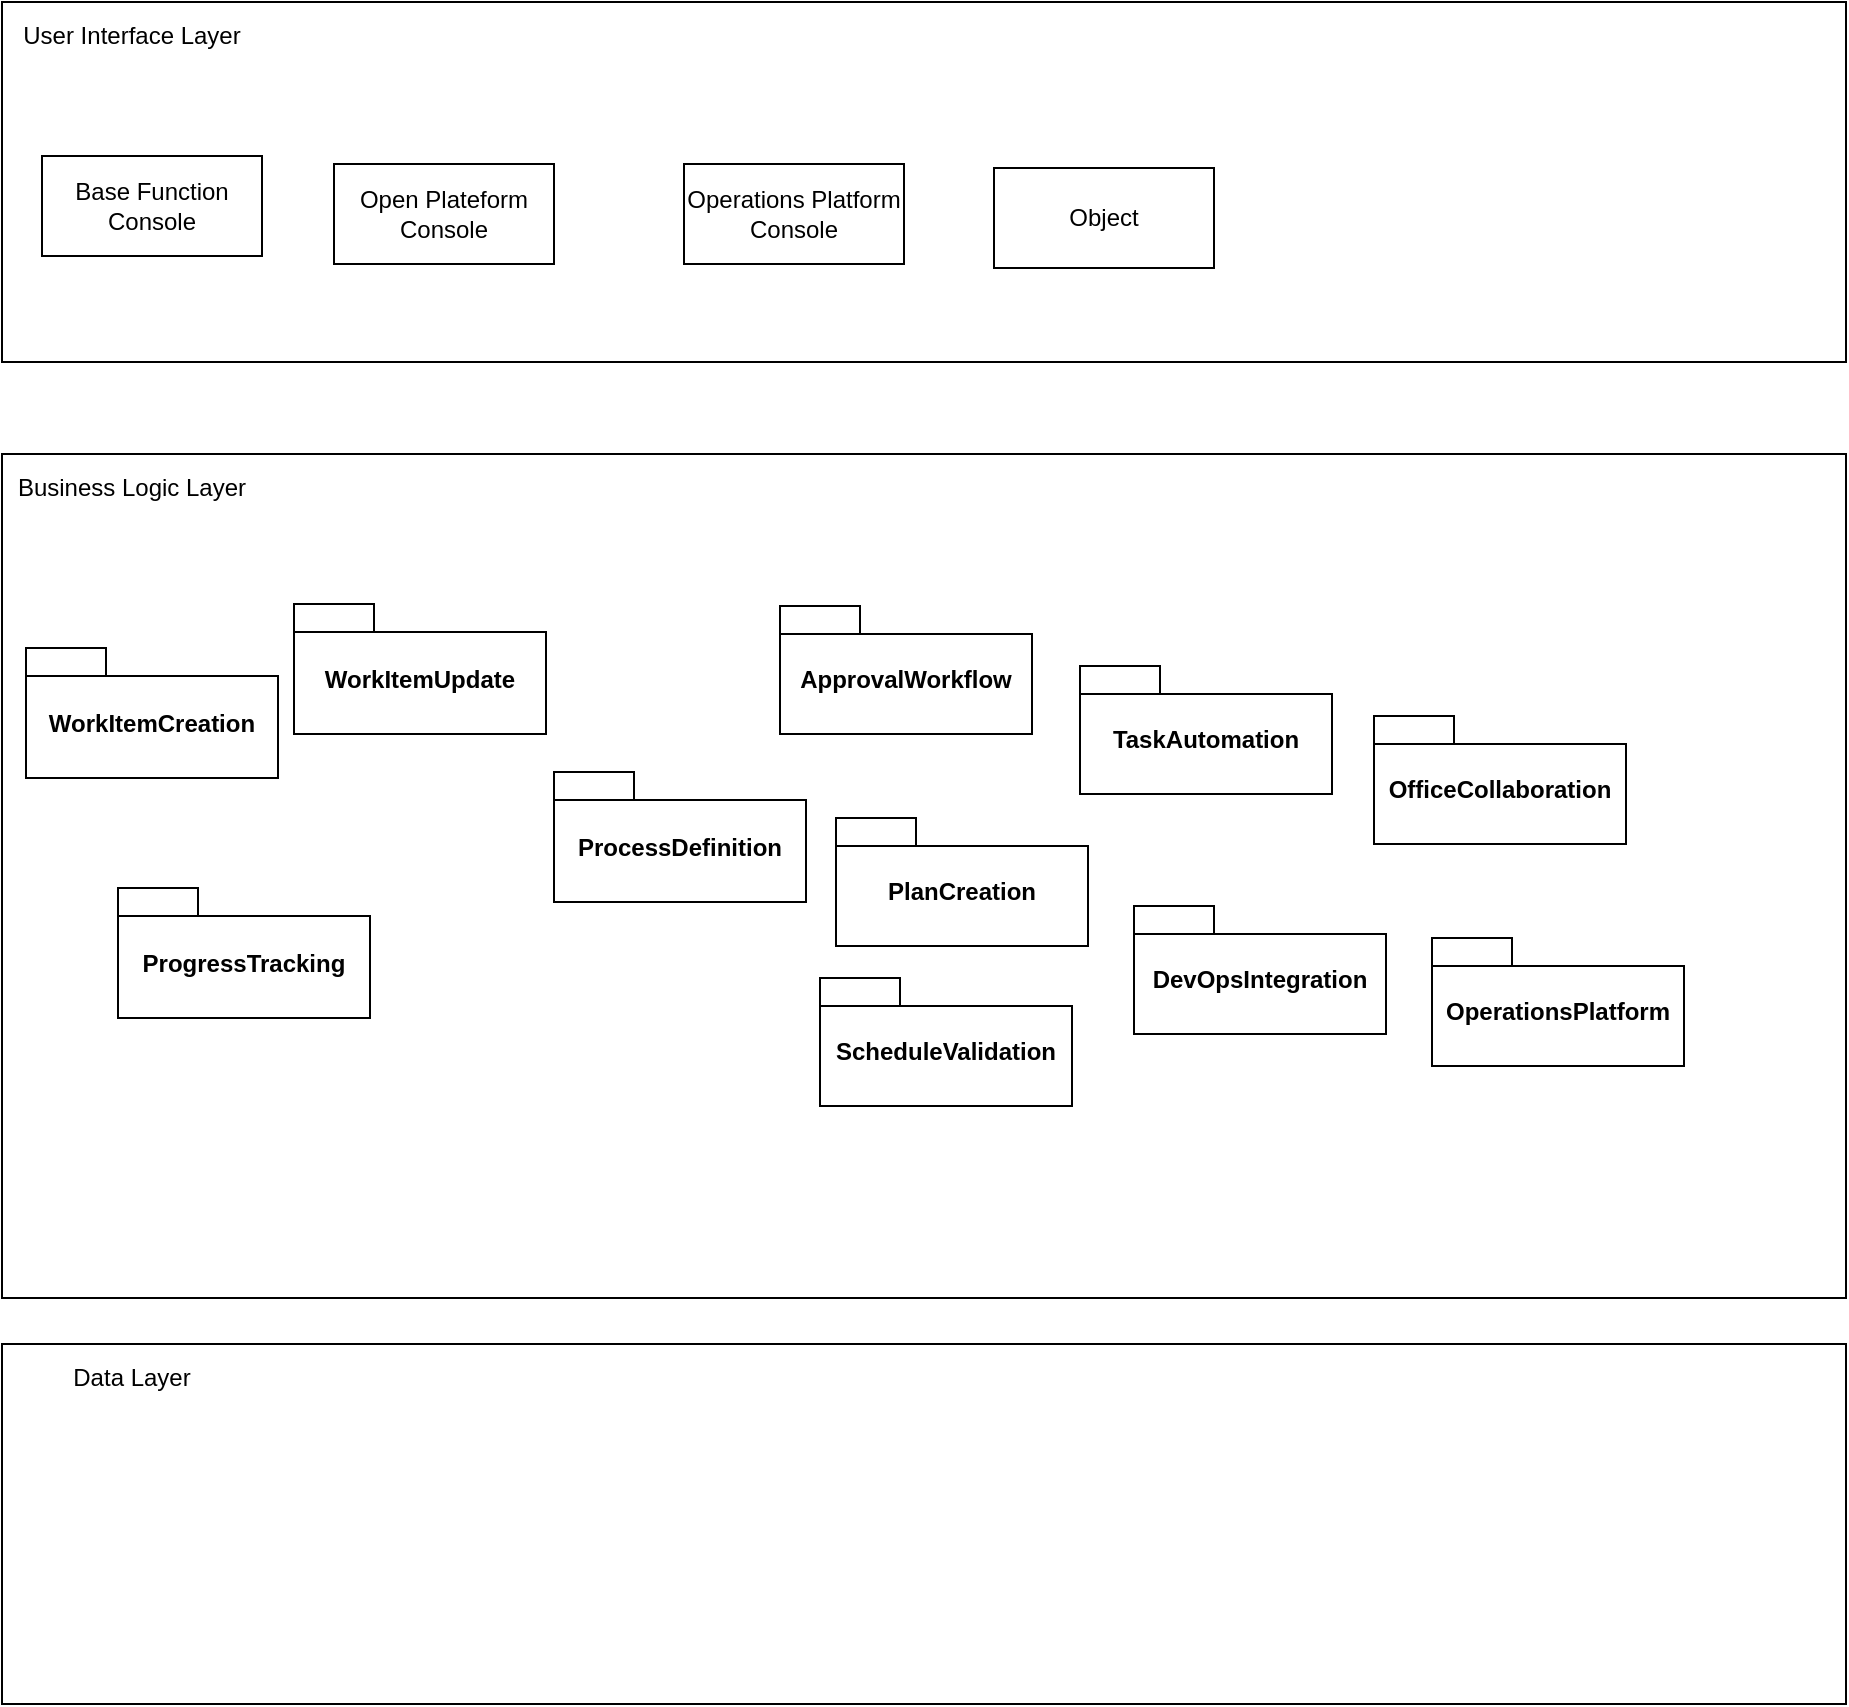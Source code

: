<mxfile version="26.1.2">
  <diagram name="第 1 页" id="LAimbSd9u4otUmIS_u9X">
    <mxGraphModel dx="1642" dy="1185" grid="0" gridSize="10" guides="1" tooltips="1" connect="1" arrows="1" fold="1" page="0" pageScale="1" pageWidth="827" pageHeight="1169" math="0" shadow="0">
      <root>
        <mxCell id="0" />
        <mxCell id="1" parent="0" />
        <mxCell id="-5gHlo677Q9oYCEak8Rk-1" value="" style="rounded=0;whiteSpace=wrap;html=1;" vertex="1" parent="1">
          <mxGeometry x="-355" y="-366" width="922" height="180" as="geometry" />
        </mxCell>
        <mxCell id="-5gHlo677Q9oYCEak8Rk-2" value="" style="rounded=0;whiteSpace=wrap;html=1;" vertex="1" parent="1">
          <mxGeometry x="-355" y="-140" width="922" height="422" as="geometry" />
        </mxCell>
        <mxCell id="-5gHlo677Q9oYCEak8Rk-3" value="" style="rounded=0;whiteSpace=wrap;html=1;" vertex="1" parent="1">
          <mxGeometry x="-355" y="305" width="922" height="180" as="geometry" />
        </mxCell>
        <mxCell id="-5gHlo677Q9oYCEak8Rk-4" value="User Interface Layer" style="text;html=1;align=center;verticalAlign=middle;whiteSpace=wrap;rounded=0;" vertex="1" parent="1">
          <mxGeometry x="-355" y="-366" width="130" height="33" as="geometry" />
        </mxCell>
        <mxCell id="-5gHlo677Q9oYCEak8Rk-5" value="Business Logic Layer" style="text;html=1;align=center;verticalAlign=middle;whiteSpace=wrap;rounded=0;" vertex="1" parent="1">
          <mxGeometry x="-355" y="-140" width="130" height="33" as="geometry" />
        </mxCell>
        <mxCell id="-5gHlo677Q9oYCEak8Rk-6" value="Data Layer" style="text;html=1;align=center;verticalAlign=middle;whiteSpace=wrap;rounded=0;" vertex="1" parent="1">
          <mxGeometry x="-355" y="305" width="130" height="33" as="geometry" />
        </mxCell>
        <mxCell id="-5gHlo677Q9oYCEak8Rk-7" value="WorkItemCreation" style="shape=folder;fontStyle=1;spacingTop=10;tabWidth=40;tabHeight=14;tabPosition=left;html=1;whiteSpace=wrap;" vertex="1" parent="1">
          <mxGeometry x="-343" y="-43" width="126" height="65" as="geometry" />
        </mxCell>
        <mxCell id="-5gHlo677Q9oYCEak8Rk-8" value="Base Function Console" style="html=1;whiteSpace=wrap;" vertex="1" parent="1">
          <mxGeometry x="-335" y="-289" width="110" height="50" as="geometry" />
        </mxCell>
        <mxCell id="-5gHlo677Q9oYCEak8Rk-9" value="Operations Platform Console" style="html=1;whiteSpace=wrap;" vertex="1" parent="1">
          <mxGeometry x="-14" y="-285" width="110" height="50" as="geometry" />
        </mxCell>
        <mxCell id="-5gHlo677Q9oYCEak8Rk-10" value="Open Plateform Console" style="html=1;whiteSpace=wrap;" vertex="1" parent="1">
          <mxGeometry x="-189" y="-285" width="110" height="50" as="geometry" />
        </mxCell>
        <mxCell id="-5gHlo677Q9oYCEak8Rk-11" value="Object" style="html=1;whiteSpace=wrap;" vertex="1" parent="1">
          <mxGeometry x="141" y="-283" width="110" height="50" as="geometry" />
        </mxCell>
        <mxCell id="-5gHlo677Q9oYCEak8Rk-15" value="WorkItemUpdate" style="shape=folder;fontStyle=1;spacingTop=10;tabWidth=40;tabHeight=14;tabPosition=left;html=1;whiteSpace=wrap;" vertex="1" parent="1">
          <mxGeometry x="-209" y="-65" width="126" height="65" as="geometry" />
        </mxCell>
        <mxCell id="-5gHlo677Q9oYCEak8Rk-16" value="ProgressTracking" style="shape=folder;fontStyle=1;spacingTop=10;tabWidth=40;tabHeight=14;tabPosition=left;html=1;whiteSpace=wrap;" vertex="1" parent="1">
          <mxGeometry x="-297" y="77" width="126" height="65" as="geometry" />
        </mxCell>
        <mxCell id="-5gHlo677Q9oYCEak8Rk-17" value="ProcessDefinition" style="shape=folder;fontStyle=1;spacingTop=10;tabWidth=40;tabHeight=14;tabPosition=left;html=1;whiteSpace=wrap;" vertex="1" parent="1">
          <mxGeometry x="-79" y="19" width="126" height="65" as="geometry" />
        </mxCell>
        <mxCell id="-5gHlo677Q9oYCEak8Rk-18" value="ApprovalWorkflow" style="shape=folder;fontStyle=1;spacingTop=10;tabWidth=40;tabHeight=14;tabPosition=left;html=1;whiteSpace=wrap;" vertex="1" parent="1">
          <mxGeometry x="34" y="-64" width="126" height="64" as="geometry" />
        </mxCell>
        <mxCell id="-5gHlo677Q9oYCEak8Rk-19" value="PlanCreation" style="shape=folder;fontStyle=1;spacingTop=10;tabWidth=40;tabHeight=14;tabPosition=left;html=1;whiteSpace=wrap;" vertex="1" parent="1">
          <mxGeometry x="62" y="42" width="126" height="64" as="geometry" />
        </mxCell>
        <mxCell id="-5gHlo677Q9oYCEak8Rk-20" value="ScheduleValidation" style="shape=folder;fontStyle=1;spacingTop=10;tabWidth=40;tabHeight=14;tabPosition=left;html=1;whiteSpace=wrap;" vertex="1" parent="1">
          <mxGeometry x="54" y="122" width="126" height="64" as="geometry" />
        </mxCell>
        <mxCell id="-5gHlo677Q9oYCEak8Rk-21" value="TaskAutomation" style="shape=folder;fontStyle=1;spacingTop=10;tabWidth=40;tabHeight=14;tabPosition=left;html=1;whiteSpace=wrap;" vertex="1" parent="1">
          <mxGeometry x="184" y="-34" width="126" height="64" as="geometry" />
        </mxCell>
        <mxCell id="-5gHlo677Q9oYCEak8Rk-23" value="DevOpsIntegration" style="shape=folder;fontStyle=1;spacingTop=10;tabWidth=40;tabHeight=14;tabPosition=left;html=1;whiteSpace=wrap;" vertex="1" parent="1">
          <mxGeometry x="211" y="86" width="126" height="64" as="geometry" />
        </mxCell>
        <mxCell id="-5gHlo677Q9oYCEak8Rk-24" value="OfficeCollaboration" style="shape=folder;fontStyle=1;spacingTop=10;tabWidth=40;tabHeight=14;tabPosition=left;html=1;whiteSpace=wrap;" vertex="1" parent="1">
          <mxGeometry x="331" y="-9" width="126" height="64" as="geometry" />
        </mxCell>
        <mxCell id="-5gHlo677Q9oYCEak8Rk-25" value="OperationsPlatform" style="shape=folder;fontStyle=1;spacingTop=10;tabWidth=40;tabHeight=14;tabPosition=left;html=1;whiteSpace=wrap;" vertex="1" parent="1">
          <mxGeometry x="360" y="102" width="126" height="64" as="geometry" />
        </mxCell>
      </root>
    </mxGraphModel>
  </diagram>
</mxfile>
